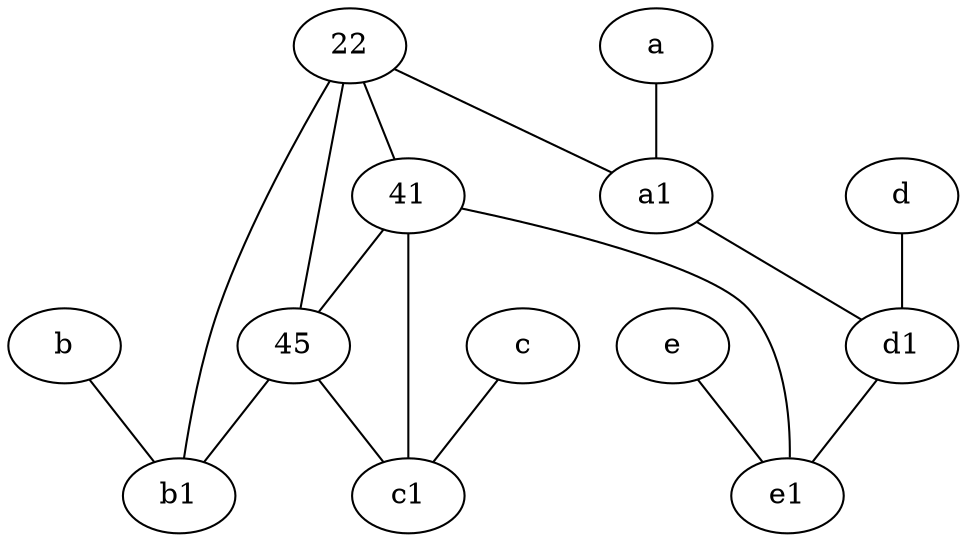 graph {
	node [labelfontsize=50]
	45 [labelfontsize=50]
	b [labelfontsize=50 pos="10,4!"]
	b1 [labelfontsize=50 pos="9,4!"]
	e [labelfontsize=50 pos="7,9!"]
	a1 [labelfontsize=50 pos="8,3!"]
	a [labelfontsize=50 pos="8,2!"]
	d1 [labelfontsize=50 pos="3,5!"]
	22 [labelfontsize=50]
	41 [labelfontsize=50]
	c1 [labelfontsize=50 pos="4.5,3!"]
	d [labelfontsize=50 pos="2,5!"]
	e1 [labelfontsize=50 pos="7,7!"]
	c [labelfontsize=50 pos="4.5,2!"]
	45 -- c1
	22 -- 41
	41 -- 45
	d -- d1
	a1 -- d1
	41 -- e1
	22 -- 45
	22 -- a1
	d1 -- e1
	e -- e1
	41 -- c1
	a -- a1
	22 -- b1
	b -- b1
	45 -- b1
	c -- c1
}
